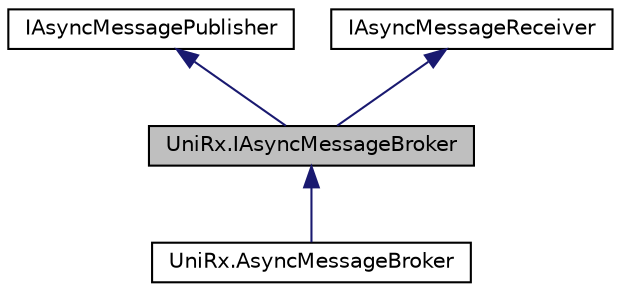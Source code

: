 digraph "UniRx.IAsyncMessageBroker"
{
 // LATEX_PDF_SIZE
  edge [fontname="Helvetica",fontsize="10",labelfontname="Helvetica",labelfontsize="10"];
  node [fontname="Helvetica",fontsize="10",shape=record];
  Node1 [label="UniRx.IAsyncMessageBroker",height=0.2,width=0.4,color="black", fillcolor="grey75", style="filled", fontcolor="black",tooltip=" "];
  Node2 -> Node1 [dir="back",color="midnightblue",fontsize="10",style="solid",fontname="Helvetica"];
  Node2 [label="IAsyncMessagePublisher",height=0.2,width=0.4,color="black", fillcolor="white", style="filled",URL="$interface_uni_rx_1_1_i_async_message_publisher.html",tooltip=" "];
  Node3 -> Node1 [dir="back",color="midnightblue",fontsize="10",style="solid",fontname="Helvetica"];
  Node3 [label="IAsyncMessageReceiver",height=0.2,width=0.4,color="black", fillcolor="white", style="filled",URL="$interface_uni_rx_1_1_i_async_message_receiver.html",tooltip=" "];
  Node1 -> Node4 [dir="back",color="midnightblue",fontsize="10",style="solid",fontname="Helvetica"];
  Node4 [label="UniRx.AsyncMessageBroker",height=0.2,width=0.4,color="black", fillcolor="white", style="filled",URL="$class_uni_rx_1_1_async_message_broker.html",tooltip="In-Memory PubSub filtered by Type."];
}
